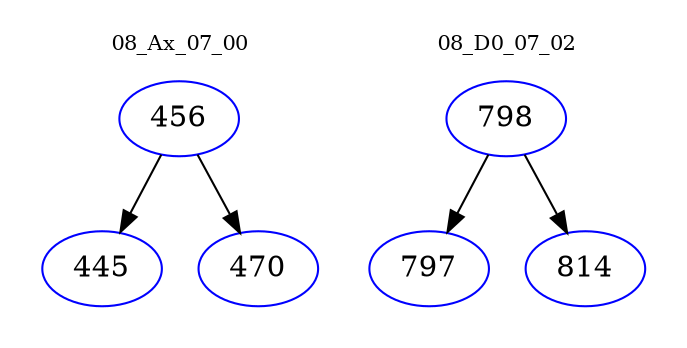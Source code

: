 digraph{
subgraph cluster_0 {
color = white
label = "08_Ax_07_00";
fontsize=10;
T0_456 [label="456", color="blue"]
T0_456 -> T0_445 [color="black"]
T0_445 [label="445", color="blue"]
T0_456 -> T0_470 [color="black"]
T0_470 [label="470", color="blue"]
}
subgraph cluster_1 {
color = white
label = "08_D0_07_02";
fontsize=10;
T1_798 [label="798", color="blue"]
T1_798 -> T1_797 [color="black"]
T1_797 [label="797", color="blue"]
T1_798 -> T1_814 [color="black"]
T1_814 [label="814", color="blue"]
}
}
